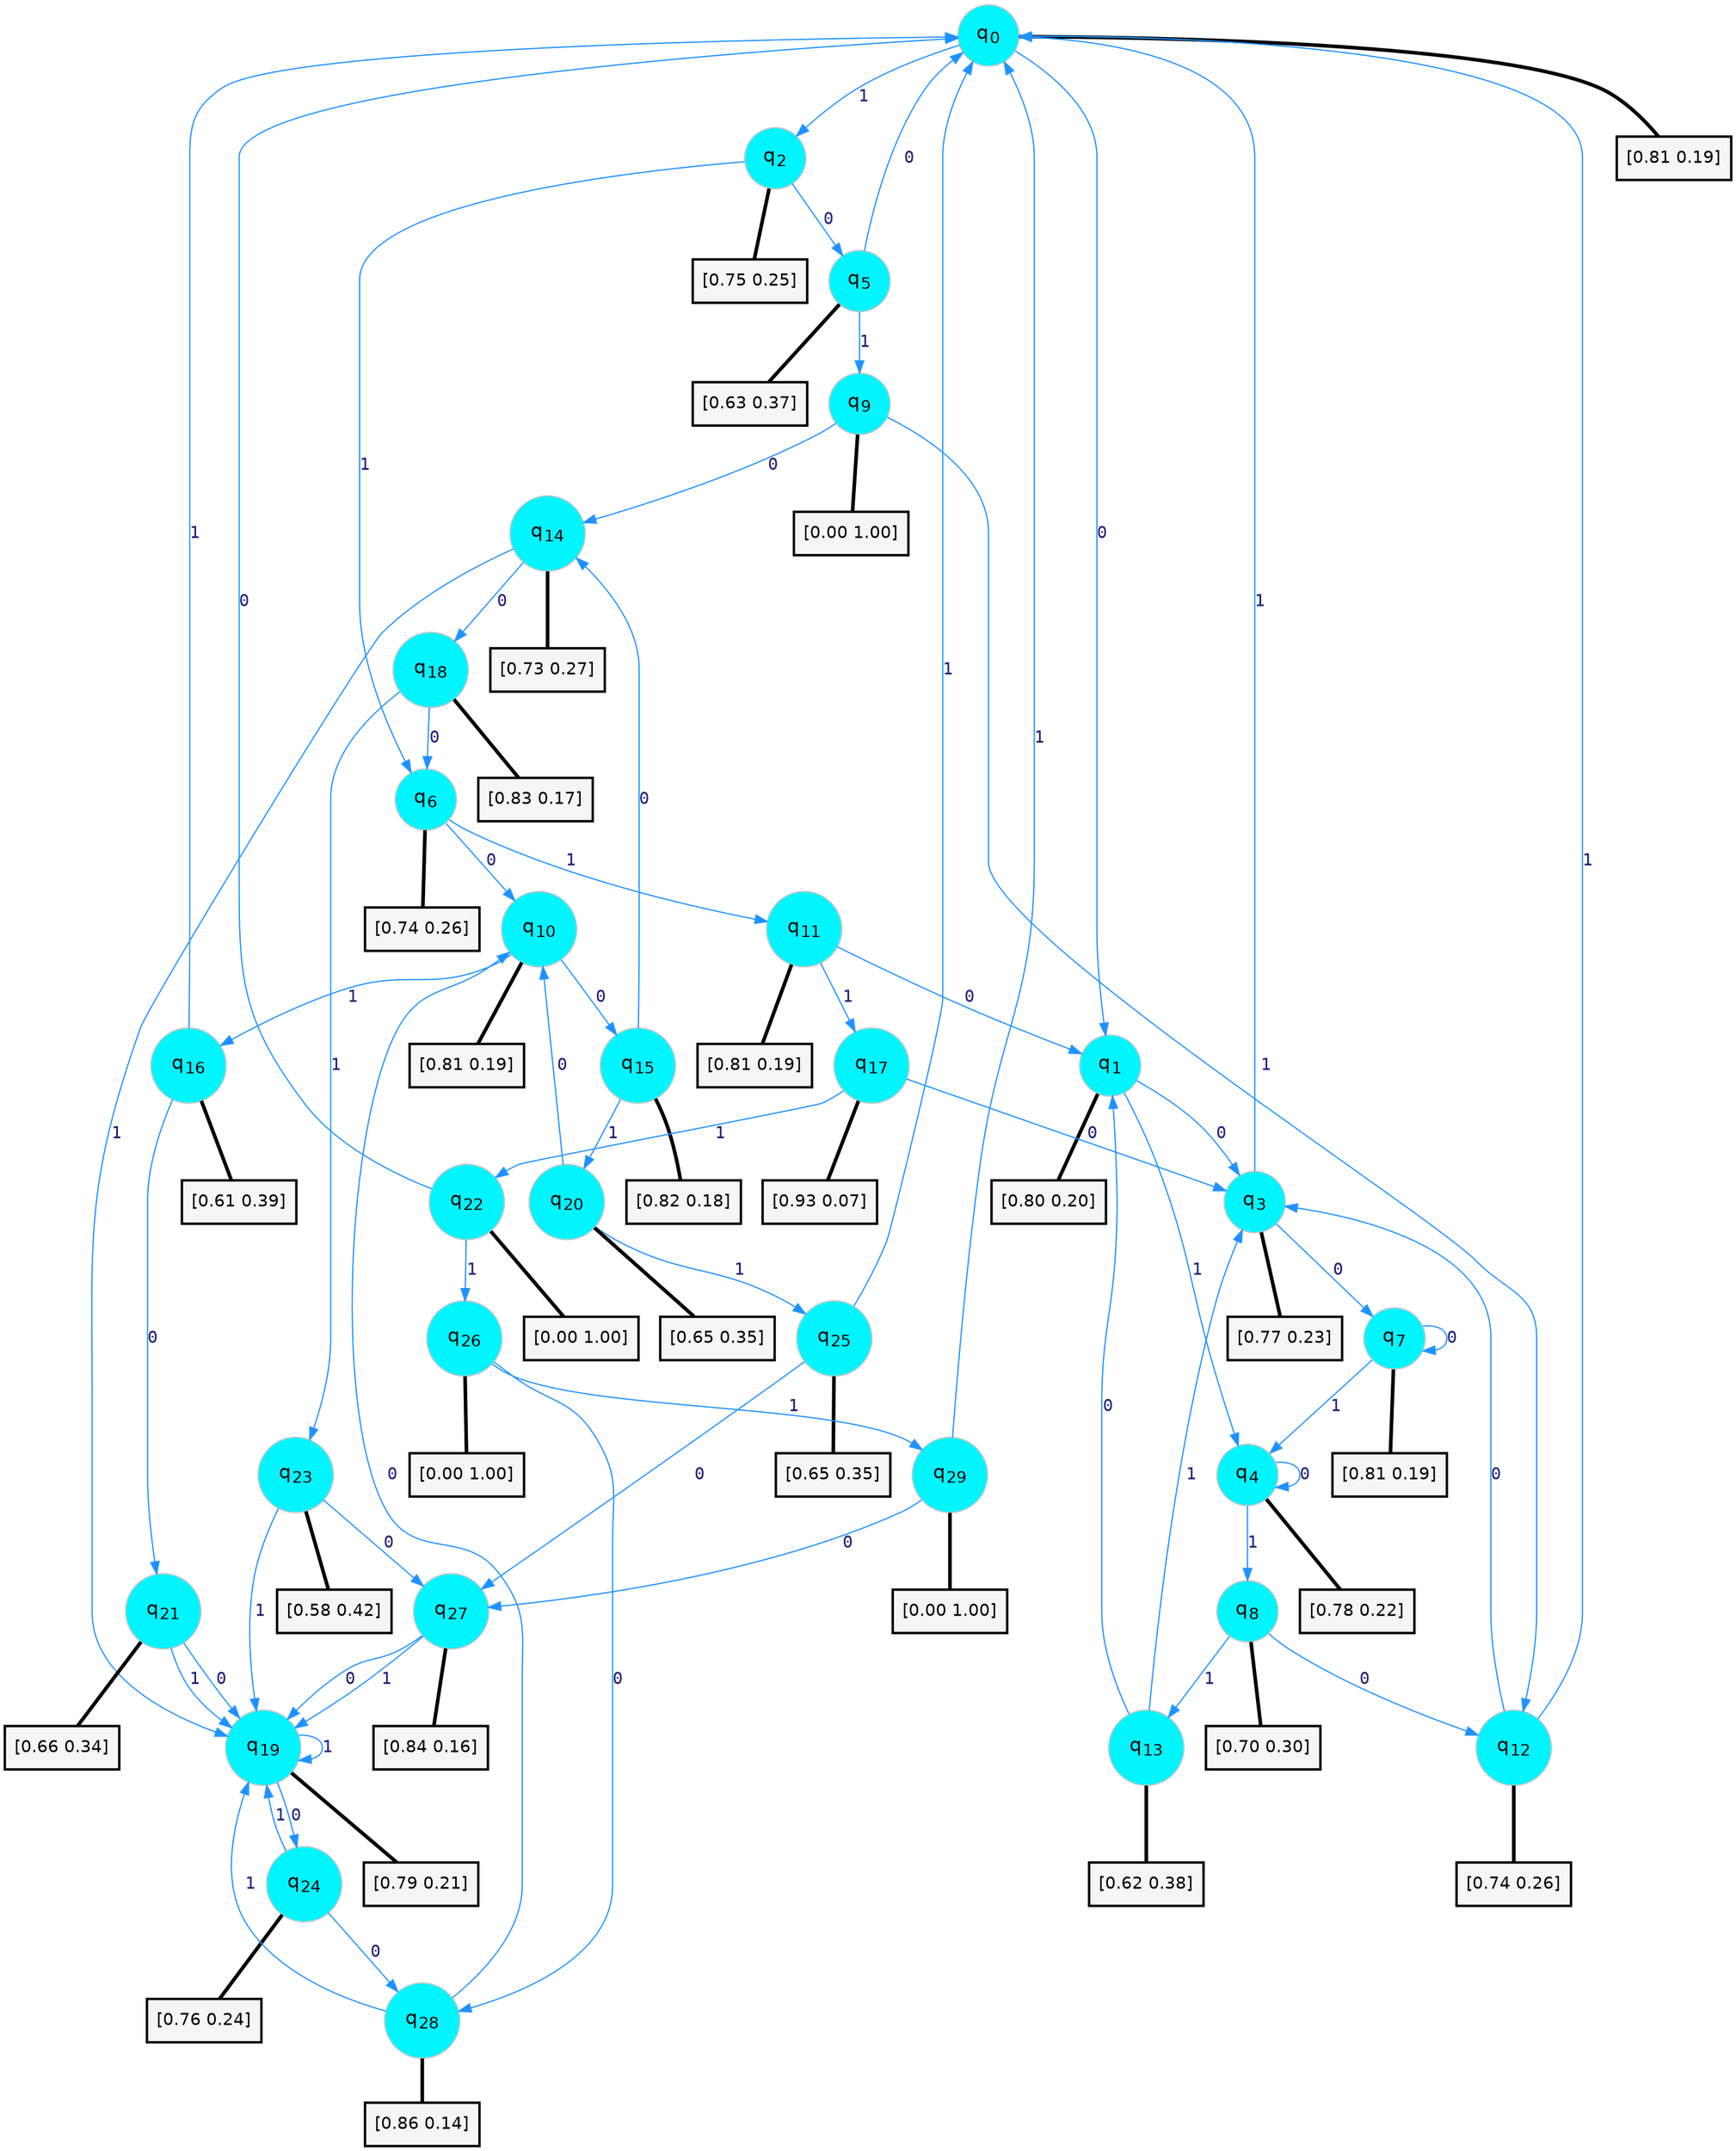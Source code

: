 digraph G {
graph [
bgcolor=transparent, dpi=300, rankdir=TD, size="40,25"];
node [
color=gray, fillcolor=turquoise1, fontcolor=black, fontname=Helvetica, fontsize=16, fontweight=bold, shape=circle, style=filled];
edge [
arrowsize=1, color=dodgerblue1, fontcolor=midnightblue, fontname=courier, fontweight=bold, penwidth=1, style=solid, weight=20];
0[label=<q<SUB>0</SUB>>];
1[label=<q<SUB>1</SUB>>];
2[label=<q<SUB>2</SUB>>];
3[label=<q<SUB>3</SUB>>];
4[label=<q<SUB>4</SUB>>];
5[label=<q<SUB>5</SUB>>];
6[label=<q<SUB>6</SUB>>];
7[label=<q<SUB>7</SUB>>];
8[label=<q<SUB>8</SUB>>];
9[label=<q<SUB>9</SUB>>];
10[label=<q<SUB>10</SUB>>];
11[label=<q<SUB>11</SUB>>];
12[label=<q<SUB>12</SUB>>];
13[label=<q<SUB>13</SUB>>];
14[label=<q<SUB>14</SUB>>];
15[label=<q<SUB>15</SUB>>];
16[label=<q<SUB>16</SUB>>];
17[label=<q<SUB>17</SUB>>];
18[label=<q<SUB>18</SUB>>];
19[label=<q<SUB>19</SUB>>];
20[label=<q<SUB>20</SUB>>];
21[label=<q<SUB>21</SUB>>];
22[label=<q<SUB>22</SUB>>];
23[label=<q<SUB>23</SUB>>];
24[label=<q<SUB>24</SUB>>];
25[label=<q<SUB>25</SUB>>];
26[label=<q<SUB>26</SUB>>];
27[label=<q<SUB>27</SUB>>];
28[label=<q<SUB>28</SUB>>];
29[label=<q<SUB>29</SUB>>];
30[label="[0.81 0.19]", shape=box,fontcolor=black, fontname=Helvetica, fontsize=14, penwidth=2, fillcolor=whitesmoke,color=black];
31[label="[0.80 0.20]", shape=box,fontcolor=black, fontname=Helvetica, fontsize=14, penwidth=2, fillcolor=whitesmoke,color=black];
32[label="[0.75 0.25]", shape=box,fontcolor=black, fontname=Helvetica, fontsize=14, penwidth=2, fillcolor=whitesmoke,color=black];
33[label="[0.77 0.23]", shape=box,fontcolor=black, fontname=Helvetica, fontsize=14, penwidth=2, fillcolor=whitesmoke,color=black];
34[label="[0.78 0.22]", shape=box,fontcolor=black, fontname=Helvetica, fontsize=14, penwidth=2, fillcolor=whitesmoke,color=black];
35[label="[0.63 0.37]", shape=box,fontcolor=black, fontname=Helvetica, fontsize=14, penwidth=2, fillcolor=whitesmoke,color=black];
36[label="[0.74 0.26]", shape=box,fontcolor=black, fontname=Helvetica, fontsize=14, penwidth=2, fillcolor=whitesmoke,color=black];
37[label="[0.81 0.19]", shape=box,fontcolor=black, fontname=Helvetica, fontsize=14, penwidth=2, fillcolor=whitesmoke,color=black];
38[label="[0.70 0.30]", shape=box,fontcolor=black, fontname=Helvetica, fontsize=14, penwidth=2, fillcolor=whitesmoke,color=black];
39[label="[0.00 1.00]", shape=box,fontcolor=black, fontname=Helvetica, fontsize=14, penwidth=2, fillcolor=whitesmoke,color=black];
40[label="[0.81 0.19]", shape=box,fontcolor=black, fontname=Helvetica, fontsize=14, penwidth=2, fillcolor=whitesmoke,color=black];
41[label="[0.81 0.19]", shape=box,fontcolor=black, fontname=Helvetica, fontsize=14, penwidth=2, fillcolor=whitesmoke,color=black];
42[label="[0.74 0.26]", shape=box,fontcolor=black, fontname=Helvetica, fontsize=14, penwidth=2, fillcolor=whitesmoke,color=black];
43[label="[0.62 0.38]", shape=box,fontcolor=black, fontname=Helvetica, fontsize=14, penwidth=2, fillcolor=whitesmoke,color=black];
44[label="[0.73 0.27]", shape=box,fontcolor=black, fontname=Helvetica, fontsize=14, penwidth=2, fillcolor=whitesmoke,color=black];
45[label="[0.82 0.18]", shape=box,fontcolor=black, fontname=Helvetica, fontsize=14, penwidth=2, fillcolor=whitesmoke,color=black];
46[label="[0.61 0.39]", shape=box,fontcolor=black, fontname=Helvetica, fontsize=14, penwidth=2, fillcolor=whitesmoke,color=black];
47[label="[0.93 0.07]", shape=box,fontcolor=black, fontname=Helvetica, fontsize=14, penwidth=2, fillcolor=whitesmoke,color=black];
48[label="[0.83 0.17]", shape=box,fontcolor=black, fontname=Helvetica, fontsize=14, penwidth=2, fillcolor=whitesmoke,color=black];
49[label="[0.79 0.21]", shape=box,fontcolor=black, fontname=Helvetica, fontsize=14, penwidth=2, fillcolor=whitesmoke,color=black];
50[label="[0.65 0.35]", shape=box,fontcolor=black, fontname=Helvetica, fontsize=14, penwidth=2, fillcolor=whitesmoke,color=black];
51[label="[0.66 0.34]", shape=box,fontcolor=black, fontname=Helvetica, fontsize=14, penwidth=2, fillcolor=whitesmoke,color=black];
52[label="[0.00 1.00]", shape=box,fontcolor=black, fontname=Helvetica, fontsize=14, penwidth=2, fillcolor=whitesmoke,color=black];
53[label="[0.58 0.42]", shape=box,fontcolor=black, fontname=Helvetica, fontsize=14, penwidth=2, fillcolor=whitesmoke,color=black];
54[label="[0.76 0.24]", shape=box,fontcolor=black, fontname=Helvetica, fontsize=14, penwidth=2, fillcolor=whitesmoke,color=black];
55[label="[0.65 0.35]", shape=box,fontcolor=black, fontname=Helvetica, fontsize=14, penwidth=2, fillcolor=whitesmoke,color=black];
56[label="[0.00 1.00]", shape=box,fontcolor=black, fontname=Helvetica, fontsize=14, penwidth=2, fillcolor=whitesmoke,color=black];
57[label="[0.84 0.16]", shape=box,fontcolor=black, fontname=Helvetica, fontsize=14, penwidth=2, fillcolor=whitesmoke,color=black];
58[label="[0.86 0.14]", shape=box,fontcolor=black, fontname=Helvetica, fontsize=14, penwidth=2, fillcolor=whitesmoke,color=black];
59[label="[0.00 1.00]", shape=box,fontcolor=black, fontname=Helvetica, fontsize=14, penwidth=2, fillcolor=whitesmoke,color=black];
0->1 [label=0];
0->2 [label=1];
0->30 [arrowhead=none, penwidth=3,color=black];
1->3 [label=0];
1->4 [label=1];
1->31 [arrowhead=none, penwidth=3,color=black];
2->5 [label=0];
2->6 [label=1];
2->32 [arrowhead=none, penwidth=3,color=black];
3->7 [label=0];
3->0 [label=1];
3->33 [arrowhead=none, penwidth=3,color=black];
4->4 [label=0];
4->8 [label=1];
4->34 [arrowhead=none, penwidth=3,color=black];
5->0 [label=0];
5->9 [label=1];
5->35 [arrowhead=none, penwidth=3,color=black];
6->10 [label=0];
6->11 [label=1];
6->36 [arrowhead=none, penwidth=3,color=black];
7->7 [label=0];
7->4 [label=1];
7->37 [arrowhead=none, penwidth=3,color=black];
8->12 [label=0];
8->13 [label=1];
8->38 [arrowhead=none, penwidth=3,color=black];
9->14 [label=0];
9->12 [label=1];
9->39 [arrowhead=none, penwidth=3,color=black];
10->15 [label=0];
10->16 [label=1];
10->40 [arrowhead=none, penwidth=3,color=black];
11->1 [label=0];
11->17 [label=1];
11->41 [arrowhead=none, penwidth=3,color=black];
12->3 [label=0];
12->0 [label=1];
12->42 [arrowhead=none, penwidth=3,color=black];
13->1 [label=0];
13->3 [label=1];
13->43 [arrowhead=none, penwidth=3,color=black];
14->18 [label=0];
14->19 [label=1];
14->44 [arrowhead=none, penwidth=3,color=black];
15->14 [label=0];
15->20 [label=1];
15->45 [arrowhead=none, penwidth=3,color=black];
16->21 [label=0];
16->0 [label=1];
16->46 [arrowhead=none, penwidth=3,color=black];
17->3 [label=0];
17->22 [label=1];
17->47 [arrowhead=none, penwidth=3,color=black];
18->6 [label=0];
18->23 [label=1];
18->48 [arrowhead=none, penwidth=3,color=black];
19->24 [label=0];
19->19 [label=1];
19->49 [arrowhead=none, penwidth=3,color=black];
20->10 [label=0];
20->25 [label=1];
20->50 [arrowhead=none, penwidth=3,color=black];
21->19 [label=0];
21->19 [label=1];
21->51 [arrowhead=none, penwidth=3,color=black];
22->0 [label=0];
22->26 [label=1];
22->52 [arrowhead=none, penwidth=3,color=black];
23->27 [label=0];
23->19 [label=1];
23->53 [arrowhead=none, penwidth=3,color=black];
24->28 [label=0];
24->19 [label=1];
24->54 [arrowhead=none, penwidth=3,color=black];
25->27 [label=0];
25->0 [label=1];
25->55 [arrowhead=none, penwidth=3,color=black];
26->28 [label=0];
26->29 [label=1];
26->56 [arrowhead=none, penwidth=3,color=black];
27->19 [label=0];
27->19 [label=1];
27->57 [arrowhead=none, penwidth=3,color=black];
28->10 [label=0];
28->19 [label=1];
28->58 [arrowhead=none, penwidth=3,color=black];
29->27 [label=0];
29->0 [label=1];
29->59 [arrowhead=none, penwidth=3,color=black];
}
